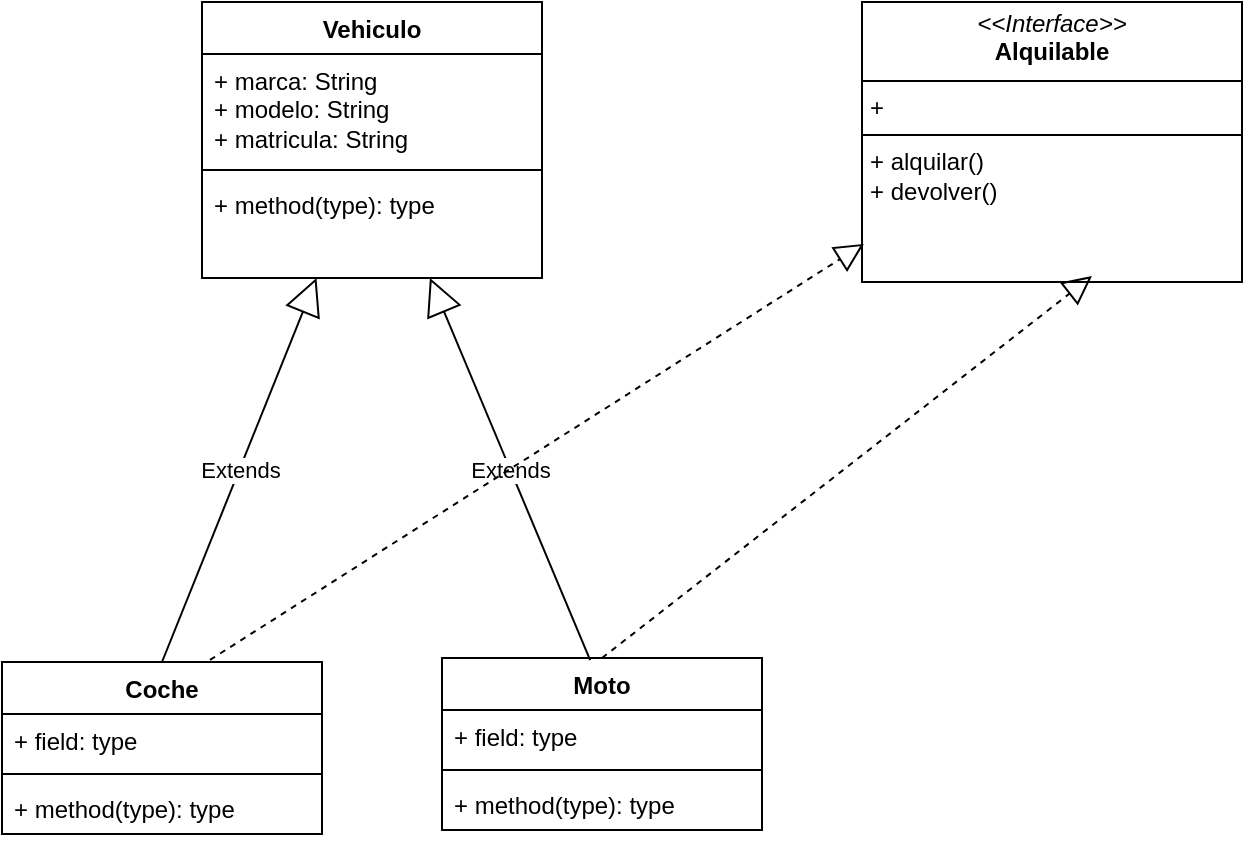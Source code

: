 <mxfile version="24.7.14" pages="2">
  <diagram name="Página-1" id="OkH-derOKXm75nTtoV8R">
    <mxGraphModel dx="1434" dy="795" grid="1" gridSize="10" guides="1" tooltips="1" connect="1" arrows="1" fold="1" page="1" pageScale="1" pageWidth="850" pageHeight="1100" math="0" shadow="0">
      <root>
        <mxCell id="0" />
        <mxCell id="1" parent="0" />
        <mxCell id="WIAHaHR8p0RwV5venA8z-1" value="&lt;p style=&quot;margin:0px;margin-top:4px;text-align:center;&quot;&gt;&lt;i&gt;&amp;lt;&amp;lt;Interface&amp;gt;&amp;gt;&lt;/i&gt;&lt;br&gt;&lt;b&gt;Alquilable&lt;/b&gt;&lt;/p&gt;&lt;hr size=&quot;1&quot; style=&quot;border-style:solid;&quot;&gt;&lt;p style=&quot;margin:0px;margin-left:4px;&quot;&gt;+&amp;nbsp;&lt;/p&gt;&lt;hr size=&quot;1&quot; style=&quot;border-style:solid;&quot;&gt;&lt;p style=&quot;margin:0px;margin-left:4px;&quot;&gt;+ alquilar()&lt;br&gt;+ devolver()&lt;/p&gt;" style="verticalAlign=top;align=left;overflow=fill;html=1;whiteSpace=wrap;" vertex="1" parent="1">
          <mxGeometry x="500" y="110" width="190" height="140" as="geometry" />
        </mxCell>
        <mxCell id="WIAHaHR8p0RwV5venA8z-2" value="Vehiculo" style="swimlane;fontStyle=1;align=center;verticalAlign=top;childLayout=stackLayout;horizontal=1;startSize=26;horizontalStack=0;resizeParent=1;resizeParentMax=0;resizeLast=0;collapsible=1;marginBottom=0;whiteSpace=wrap;html=1;" vertex="1" parent="1">
          <mxGeometry x="170" y="110" width="170" height="138" as="geometry" />
        </mxCell>
        <mxCell id="WIAHaHR8p0RwV5venA8z-3" value="+ marca: String&lt;div&gt;+ modelo: String&lt;br&gt;+ matricula: String&lt;/div&gt;" style="text;strokeColor=none;fillColor=none;align=left;verticalAlign=top;spacingLeft=4;spacingRight=4;overflow=hidden;rotatable=0;points=[[0,0.5],[1,0.5]];portConstraint=eastwest;whiteSpace=wrap;html=1;" vertex="1" parent="WIAHaHR8p0RwV5venA8z-2">
          <mxGeometry y="26" width="170" height="54" as="geometry" />
        </mxCell>
        <mxCell id="WIAHaHR8p0RwV5venA8z-4" value="" style="line;strokeWidth=1;fillColor=none;align=left;verticalAlign=middle;spacingTop=-1;spacingLeft=3;spacingRight=3;rotatable=0;labelPosition=right;points=[];portConstraint=eastwest;strokeColor=inherit;" vertex="1" parent="WIAHaHR8p0RwV5venA8z-2">
          <mxGeometry y="80" width="170" height="8" as="geometry" />
        </mxCell>
        <mxCell id="WIAHaHR8p0RwV5venA8z-5" value="+ method(type): type" style="text;strokeColor=none;fillColor=none;align=left;verticalAlign=top;spacingLeft=4;spacingRight=4;overflow=hidden;rotatable=0;points=[[0,0.5],[1,0.5]];portConstraint=eastwest;whiteSpace=wrap;html=1;" vertex="1" parent="WIAHaHR8p0RwV5venA8z-2">
          <mxGeometry y="88" width="170" height="50" as="geometry" />
        </mxCell>
        <mxCell id="WIAHaHR8p0RwV5venA8z-6" value="Coche" style="swimlane;fontStyle=1;align=center;verticalAlign=top;childLayout=stackLayout;horizontal=1;startSize=26;horizontalStack=0;resizeParent=1;resizeParentMax=0;resizeLast=0;collapsible=1;marginBottom=0;whiteSpace=wrap;html=1;" vertex="1" parent="1">
          <mxGeometry x="70" y="440" width="160" height="86" as="geometry" />
        </mxCell>
        <mxCell id="WIAHaHR8p0RwV5venA8z-7" value="+ field: type" style="text;strokeColor=none;fillColor=none;align=left;verticalAlign=top;spacingLeft=4;spacingRight=4;overflow=hidden;rotatable=0;points=[[0,0.5],[1,0.5]];portConstraint=eastwest;whiteSpace=wrap;html=1;" vertex="1" parent="WIAHaHR8p0RwV5venA8z-6">
          <mxGeometry y="26" width="160" height="26" as="geometry" />
        </mxCell>
        <mxCell id="WIAHaHR8p0RwV5venA8z-8" value="" style="line;strokeWidth=1;fillColor=none;align=left;verticalAlign=middle;spacingTop=-1;spacingLeft=3;spacingRight=3;rotatable=0;labelPosition=right;points=[];portConstraint=eastwest;strokeColor=inherit;" vertex="1" parent="WIAHaHR8p0RwV5venA8z-6">
          <mxGeometry y="52" width="160" height="8" as="geometry" />
        </mxCell>
        <mxCell id="WIAHaHR8p0RwV5venA8z-9" value="+ method(type): type" style="text;strokeColor=none;fillColor=none;align=left;verticalAlign=top;spacingLeft=4;spacingRight=4;overflow=hidden;rotatable=0;points=[[0,0.5],[1,0.5]];portConstraint=eastwest;whiteSpace=wrap;html=1;" vertex="1" parent="WIAHaHR8p0RwV5venA8z-6">
          <mxGeometry y="60" width="160" height="26" as="geometry" />
        </mxCell>
        <mxCell id="WIAHaHR8p0RwV5venA8z-10" value="Moto" style="swimlane;fontStyle=1;align=center;verticalAlign=top;childLayout=stackLayout;horizontal=1;startSize=26;horizontalStack=0;resizeParent=1;resizeParentMax=0;resizeLast=0;collapsible=1;marginBottom=0;whiteSpace=wrap;html=1;" vertex="1" parent="1">
          <mxGeometry x="290" y="438" width="160" height="86" as="geometry" />
        </mxCell>
        <mxCell id="WIAHaHR8p0RwV5venA8z-11" value="+ field: type" style="text;strokeColor=none;fillColor=none;align=left;verticalAlign=top;spacingLeft=4;spacingRight=4;overflow=hidden;rotatable=0;points=[[0,0.5],[1,0.5]];portConstraint=eastwest;whiteSpace=wrap;html=1;" vertex="1" parent="WIAHaHR8p0RwV5venA8z-10">
          <mxGeometry y="26" width="160" height="26" as="geometry" />
        </mxCell>
        <mxCell id="WIAHaHR8p0RwV5venA8z-12" value="" style="line;strokeWidth=1;fillColor=none;align=left;verticalAlign=middle;spacingTop=-1;spacingLeft=3;spacingRight=3;rotatable=0;labelPosition=right;points=[];portConstraint=eastwest;strokeColor=inherit;" vertex="1" parent="WIAHaHR8p0RwV5venA8z-10">
          <mxGeometry y="52" width="160" height="8" as="geometry" />
        </mxCell>
        <mxCell id="WIAHaHR8p0RwV5venA8z-13" value="+ method(type): type" style="text;strokeColor=none;fillColor=none;align=left;verticalAlign=top;spacingLeft=4;spacingRight=4;overflow=hidden;rotatable=0;points=[[0,0.5],[1,0.5]];portConstraint=eastwest;whiteSpace=wrap;html=1;" vertex="1" parent="WIAHaHR8p0RwV5venA8z-10">
          <mxGeometry y="60" width="160" height="26" as="geometry" />
        </mxCell>
        <mxCell id="WIAHaHR8p0RwV5venA8z-15" value="Extends" style="endArrow=block;endSize=16;endFill=0;html=1;rounded=0;exitX=0.5;exitY=0;exitDx=0;exitDy=0;" edge="1" parent="1" source="WIAHaHR8p0RwV5venA8z-6" target="WIAHaHR8p0RwV5venA8z-2">
          <mxGeometry width="160" relative="1" as="geometry">
            <mxPoint x="480" y="410" as="sourcePoint" />
            <mxPoint x="640" y="410" as="targetPoint" />
          </mxGeometry>
        </mxCell>
        <mxCell id="WIAHaHR8p0RwV5venA8z-16" value="Extends" style="endArrow=block;endSize=16;endFill=0;html=1;rounded=0;exitX=0.463;exitY=0.012;exitDx=0;exitDy=0;exitPerimeter=0;" edge="1" parent="1" source="WIAHaHR8p0RwV5venA8z-10" target="WIAHaHR8p0RwV5venA8z-2">
          <mxGeometry width="160" relative="1" as="geometry">
            <mxPoint x="480" y="410" as="sourcePoint" />
            <mxPoint x="640" y="410" as="targetPoint" />
          </mxGeometry>
        </mxCell>
        <mxCell id="WIAHaHR8p0RwV5venA8z-17" value="" style="endArrow=block;dashed=1;endFill=0;endSize=12;html=1;rounded=0;exitX=0.5;exitY=0;exitDx=0;exitDy=0;entryX=0.605;entryY=0.979;entryDx=0;entryDy=0;entryPerimeter=0;" edge="1" parent="1" source="WIAHaHR8p0RwV5venA8z-10" target="WIAHaHR8p0RwV5venA8z-1">
          <mxGeometry width="160" relative="1" as="geometry">
            <mxPoint x="480" y="410" as="sourcePoint" />
            <mxPoint x="640" y="410" as="targetPoint" />
          </mxGeometry>
        </mxCell>
        <mxCell id="WIAHaHR8p0RwV5venA8z-18" value="" style="endArrow=block;dashed=1;endFill=0;endSize=12;html=1;rounded=0;exitX=0.65;exitY=-0.012;exitDx=0;exitDy=0;exitPerimeter=0;entryX=0.005;entryY=0.864;entryDx=0;entryDy=0;entryPerimeter=0;" edge="1" parent="1" source="WIAHaHR8p0RwV5venA8z-6" target="WIAHaHR8p0RwV5venA8z-1">
          <mxGeometry width="160" relative="1" as="geometry">
            <mxPoint x="480" y="410" as="sourcePoint" />
            <mxPoint x="640" y="410" as="targetPoint" />
          </mxGeometry>
        </mxCell>
      </root>
    </mxGraphModel>
  </diagram>
  <diagram id="CJSpC1d5RbB5mGBfjIGT" name="Página-2">
    <mxGraphModel dx="1434" dy="795" grid="1" gridSize="10" guides="1" tooltips="1" connect="1" arrows="1" fold="1" page="1" pageScale="1" pageWidth="850" pageHeight="1100" math="0" shadow="0">
      <root>
        <mxCell id="0" />
        <mxCell id="1" parent="0" />
        <mxCell id="4uSJFrKNr2pTznhDGq3t-3" style="edgeStyle=orthogonalEdgeStyle;rounded=0;orthogonalLoop=1;jettySize=auto;html=1;" edge="1" parent="1" source="4uSJFrKNr2pTznhDGq3t-1" target="4uSJFrKNr2pTznhDGq3t-2">
          <mxGeometry relative="1" as="geometry" />
        </mxCell>
        <mxCell id="4uSJFrKNr2pTznhDGq3t-5" value="CrearReserva" style="edgeLabel;html=1;align=center;verticalAlign=middle;resizable=0;points=[];" vertex="1" connectable="0" parent="4uSJFrKNr2pTznhDGq3t-3">
          <mxGeometry x="0.004" relative="1" as="geometry">
            <mxPoint y="-10" as="offset" />
          </mxGeometry>
        </mxCell>
        <mxCell id="4uSJFrKNr2pTznhDGq3t-1" value="Usuario&lt;br&gt;Registrado" style="shape=umlActor;verticalLabelPosition=bottom;verticalAlign=top;html=1;" vertex="1" parent="1">
          <mxGeometry x="50" y="200" width="30" height="60" as="geometry" />
        </mxCell>
        <mxCell id="4uSJFrKNr2pTznhDGq3t-7" style="edgeStyle=orthogonalEdgeStyle;rounded=0;orthogonalLoop=1;jettySize=auto;html=1;curved=0;" edge="1" parent="1">
          <mxGeometry relative="1" as="geometry">
            <mxPoint x="219.5" y="260" as="sourcePoint" />
            <mxPoint x="429.5" y="260" as="targetPoint" />
          </mxGeometry>
        </mxCell>
        <mxCell id="4uSJFrKNr2pTznhDGq3t-8" value="CrearReserva" style="edgeLabel;html=1;align=center;verticalAlign=middle;resizable=0;points=[];" vertex="1" connectable="0" parent="4uSJFrKNr2pTznhDGq3t-7">
          <mxGeometry x="0.157" y="-2" relative="1" as="geometry">
            <mxPoint x="1" y="-12" as="offset" />
          </mxGeometry>
        </mxCell>
        <mxCell id="4uSJFrKNr2pTznhDGq3t-2" value=":ReservaController" style="shape=umlLifeline;perimeter=lifelinePerimeter;whiteSpace=wrap;html=1;container=1;dropTarget=0;collapsible=0;recursiveResize=0;outlineConnect=0;portConstraint=eastwest;newEdgeStyle={&quot;curved&quot;:0,&quot;rounded&quot;:0};" vertex="1" parent="1">
          <mxGeometry x="160" y="80" width="120" height="300" as="geometry" />
        </mxCell>
        <mxCell id="4uSJFrKNr2pTznhDGq3t-12" style="edgeStyle=orthogonalEdgeStyle;rounded=0;orthogonalLoop=1;jettySize=auto;html=1;curved=0;" edge="1" parent="1">
          <mxGeometry relative="1" as="geometry">
            <mxPoint x="429.5" y="330" as="sourcePoint" />
            <mxPoint x="629.5" y="330" as="targetPoint" />
          </mxGeometry>
        </mxCell>
        <mxCell id="4uSJFrKNr2pTznhDGq3t-13" value="obtenerVehiculo" style="edgeLabel;html=1;align=center;verticalAlign=middle;resizable=0;points=[];" vertex="1" connectable="0" parent="4uSJFrKNr2pTznhDGq3t-12">
          <mxGeometry x="0.275" y="-2" relative="1" as="geometry">
            <mxPoint x="-16" y="-12" as="offset" />
          </mxGeometry>
        </mxCell>
        <mxCell id="4uSJFrKNr2pTznhDGq3t-15" style="edgeStyle=orthogonalEdgeStyle;rounded=0;orthogonalLoop=1;jettySize=auto;html=1;curved=0;" edge="1" parent="1">
          <mxGeometry relative="1" as="geometry">
            <mxPoint x="440" y="370" as="sourcePoint" />
            <mxPoint x="790" y="370" as="targetPoint" />
            <Array as="points">
              <mxPoint x="430" y="370" />
              <mxPoint x="430" y="371" />
              <mxPoint x="591" y="371" />
              <mxPoint x="591" y="370" />
            </Array>
          </mxGeometry>
        </mxCell>
        <mxCell id="4uSJFrKNr2pTznhDGq3t-16" value="guardarReserva" style="edgeLabel;html=1;align=center;verticalAlign=middle;resizable=0;points=[];" vertex="1" connectable="0" parent="4uSJFrKNr2pTznhDGq3t-15">
          <mxGeometry x="-0.254" y="1" relative="1" as="geometry">
            <mxPoint x="141" y="-9" as="offset" />
          </mxGeometry>
        </mxCell>
        <mxCell id="4uSJFrKNr2pTznhDGq3t-6" value=":ReservaService" style="shape=umlLifeline;perimeter=lifelinePerimeter;whiteSpace=wrap;html=1;container=1;dropTarget=0;collapsible=0;recursiveResize=0;outlineConnect=0;portConstraint=eastwest;newEdgeStyle={&quot;curved&quot;:0,&quot;rounded&quot;:0};" vertex="1" parent="1">
          <mxGeometry x="380" y="80" width="100" height="430" as="geometry" />
        </mxCell>
        <mxCell id="4uSJFrKNr2pTznhDGq3t-9" style="edgeStyle=orthogonalEdgeStyle;rounded=0;orthogonalLoop=1;jettySize=auto;html=1;curved=0;" edge="1" parent="1" source="4uSJFrKNr2pTznhDGq3t-6" target="4uSJFrKNr2pTznhDGq3t-6">
          <mxGeometry relative="1" as="geometry">
            <Array as="points">
              <mxPoint x="480" y="295" />
            </Array>
          </mxGeometry>
        </mxCell>
        <mxCell id="4uSJFrKNr2pTznhDGq3t-10" value="validarReserva" style="edgeLabel;html=1;align=center;verticalAlign=middle;resizable=0;points=[];" vertex="1" connectable="0" parent="4uSJFrKNr2pTznhDGq3t-9">
          <mxGeometry x="-0.522" y="-1" relative="1" as="geometry">
            <mxPoint y="-21" as="offset" />
          </mxGeometry>
        </mxCell>
        <mxCell id="4uSJFrKNr2pTznhDGq3t-11" value=":VehiculoService" style="shape=umlLifeline;perimeter=lifelinePerimeter;whiteSpace=wrap;html=1;container=1;dropTarget=0;collapsible=0;recursiveResize=0;outlineConnect=0;portConstraint=eastwest;newEdgeStyle={&quot;curved&quot;:0,&quot;rounded&quot;:0};" vertex="1" parent="1">
          <mxGeometry x="580" y="80" width="100" height="430" as="geometry" />
        </mxCell>
        <mxCell id="4uSJFrKNr2pTznhDGq3t-14" value=":reservaRepository" style="shape=umlLifeline;perimeter=lifelinePerimeter;whiteSpace=wrap;html=1;container=1;dropTarget=0;collapsible=0;recursiveResize=0;outlineConnect=0;portConstraint=eastwest;newEdgeStyle={&quot;curved&quot;:0,&quot;rounded&quot;:0};" vertex="1" parent="1">
          <mxGeometry x="730" y="80" width="100" height="420" as="geometry" />
        </mxCell>
      </root>
    </mxGraphModel>
  </diagram>
</mxfile>
